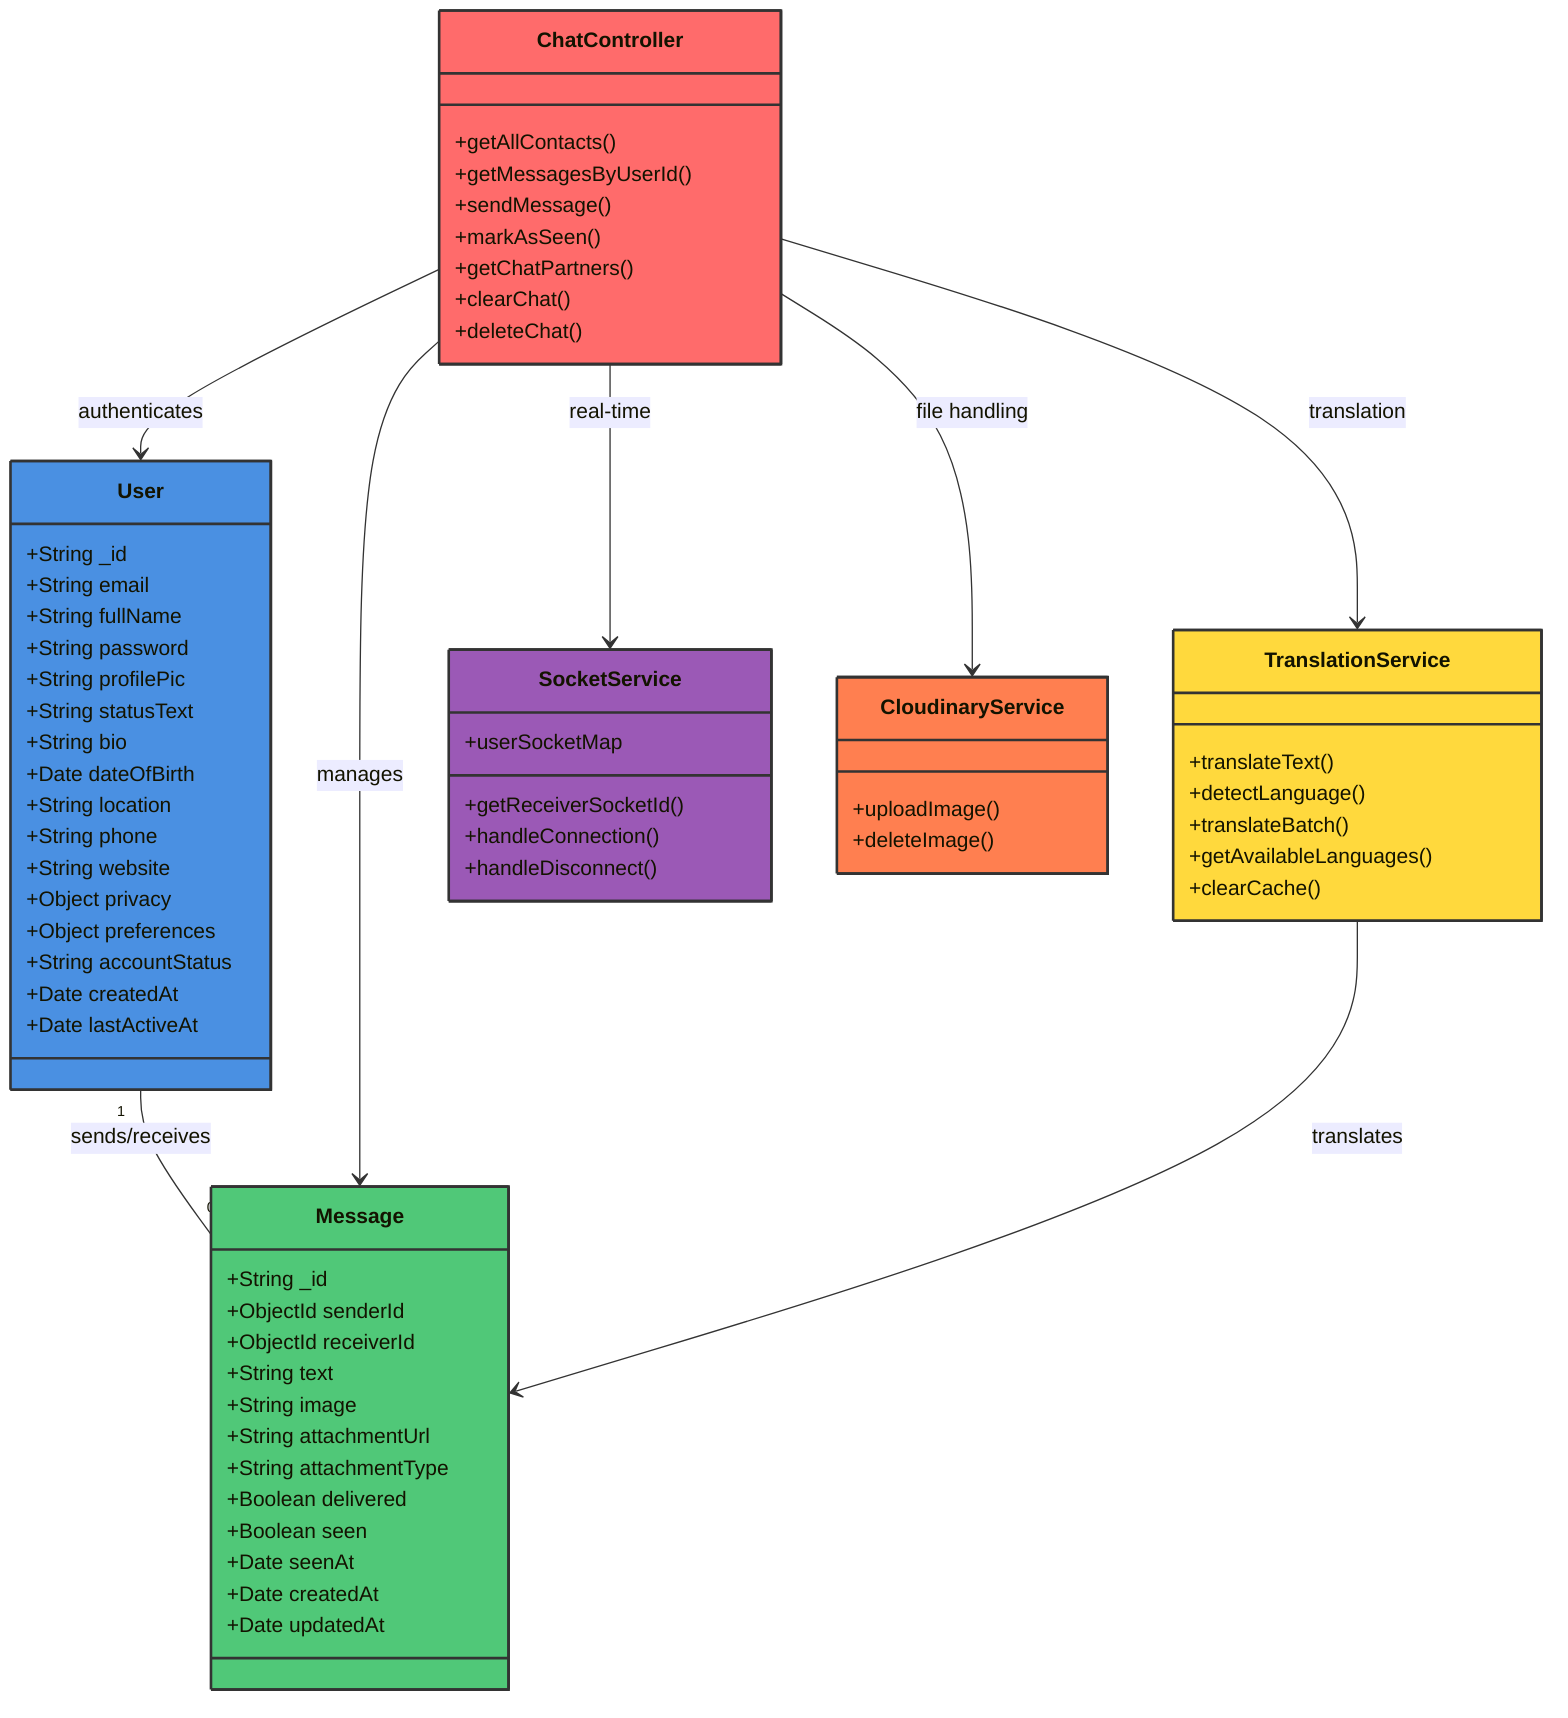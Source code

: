 classDiagram
    class User {
        +String _id
        +String email
        +String fullName
        +String password
        +String profilePic
        +String statusText
        +String bio
        +Date dateOfBirth
        +String location
        +String phone
        +String website
        +Object privacy
        +Object preferences
        +String accountStatus
        +Date createdAt
        +Date lastActiveAt
    }
    
    class Message {
        +String _id
        +ObjectId senderId
        +ObjectId receiverId
        +String text
        +String image
        +String attachmentUrl
        +String attachmentType
        +Boolean delivered
        +Boolean seen
        +Date seenAt
        +Date createdAt
        +Date updatedAt
    }
    
    class ChatController {
        +getAllContacts()
        +getMessagesByUserId()
        +sendMessage()
        +markAsSeen()
        +getChatPartners()
        +clearChat()
        +deleteChat()
    }
    
    class TranslationService {
        +translateText()
        +detectLanguage()
        +translateBatch()
        +getAvailableLanguages()
        +clearCache()
    }
    
    class SocketService {
        +getReceiverSocketId()
        +userSocketMap
        +handleConnection()
        +handleDisconnect()
    }
    
    class CloudinaryService {
        +uploadImage()
        +deleteImage()
    }
    
    User "1" -- "0..*" Message : sends/receives
    ChatController --> Message : manages
    ChatController --> User : authenticates
    ChatController --> SocketService : real-time
    ChatController --> CloudinaryService : file handling
    ChatController --> TranslationService : translation
    TranslationService --> Message : translates
    
    style User fill:#4A90E2,stroke:#333,stroke-width:2px
    style Message fill:#50C878,stroke:#333,stroke-width:2px
    style ChatController fill:#FF6B6B,stroke:#333,stroke-width:2px
    style TranslationService fill:#FFD93D,stroke:#333,stroke-width:2px
    style SocketService fill:#9B59B6,stroke:#333,stroke-width:2px
    style CloudinaryService fill:#FF7F50,stroke:#333,stroke-width:2px